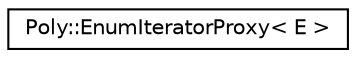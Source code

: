 digraph "Graphical Class Hierarchy"
{
  edge [fontname="Helvetica",fontsize="10",labelfontname="Helvetica",labelfontsize="10"];
  node [fontname="Helvetica",fontsize="10",shape=record];
  rankdir="LR";
  Node0 [label="Poly::EnumIteratorProxy\< E \>",height=0.2,width=0.4,color="black", fillcolor="white", style="filled",URL="$class_poly_1_1_enum_iterator_proxy.html"];
}

